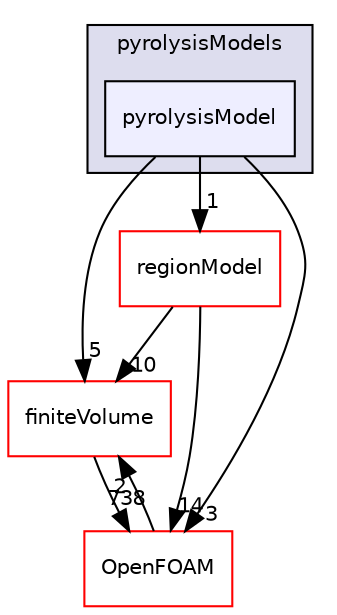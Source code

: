digraph "src/regionModels/pyrolysisModels/pyrolysisModel" {
  bgcolor=transparent;
  compound=true
  node [ fontsize="10", fontname="Helvetica"];
  edge [ labelfontsize="10", labelfontname="Helvetica"];
  subgraph clusterdir_11cc16c52a2c1ae001c7d6462411633c {
    graph [ bgcolor="#ddddee", pencolor="black", label="pyrolysisModels" fontname="Helvetica", fontsize="10", URL="dir_11cc16c52a2c1ae001c7d6462411633c.html"]
  dir_a0ba3e92c6d001daa1167efa27bc8080 [shape=box, label="pyrolysisModel", style="filled", fillcolor="#eeeeff", pencolor="black", URL="dir_a0ba3e92c6d001daa1167efa27bc8080.html"];
  }
  dir_9bd15774b555cf7259a6fa18f99fe99b [shape=box label="finiteVolume" color="red" URL="dir_9bd15774b555cf7259a6fa18f99fe99b.html"];
  dir_e1879fa133c4c7d7be31da46fdc26b53 [shape=box label="regionModel" color="red" URL="dir_e1879fa133c4c7d7be31da46fdc26b53.html"];
  dir_c5473ff19b20e6ec4dfe5c310b3778a8 [shape=box label="OpenFOAM" color="red" URL="dir_c5473ff19b20e6ec4dfe5c310b3778a8.html"];
  dir_9bd15774b555cf7259a6fa18f99fe99b->dir_c5473ff19b20e6ec4dfe5c310b3778a8 [headlabel="738", labeldistance=1.5 headhref="dir_000898_001898.html"];
  dir_e1879fa133c4c7d7be31da46fdc26b53->dir_9bd15774b555cf7259a6fa18f99fe99b [headlabel="10", labeldistance=1.5 headhref="dir_002558_000898.html"];
  dir_e1879fa133c4c7d7be31da46fdc26b53->dir_c5473ff19b20e6ec4dfe5c310b3778a8 [headlabel="14", labeldistance=1.5 headhref="dir_002558_001898.html"];
  dir_a0ba3e92c6d001daa1167efa27bc8080->dir_9bd15774b555cf7259a6fa18f99fe99b [headlabel="5", labeldistance=1.5 headhref="dir_002551_000898.html"];
  dir_a0ba3e92c6d001daa1167efa27bc8080->dir_e1879fa133c4c7d7be31da46fdc26b53 [headlabel="1", labeldistance=1.5 headhref="dir_002551_002558.html"];
  dir_a0ba3e92c6d001daa1167efa27bc8080->dir_c5473ff19b20e6ec4dfe5c310b3778a8 [headlabel="3", labeldistance=1.5 headhref="dir_002551_001898.html"];
  dir_c5473ff19b20e6ec4dfe5c310b3778a8->dir_9bd15774b555cf7259a6fa18f99fe99b [headlabel="2", labeldistance=1.5 headhref="dir_001898_000898.html"];
}
